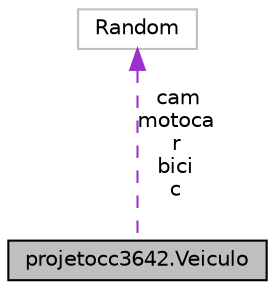 digraph "projetocc3642.Veiculo"
{
  edge [fontname="Helvetica",fontsize="10",labelfontname="Helvetica",labelfontsize="10"];
  node [fontname="Helvetica",fontsize="10",shape=record];
  Node5 [label="projetocc3642.Veiculo",height=0.2,width=0.4,color="black", fillcolor="grey75", style="filled", fontcolor="black"];
  Node6 -> Node5 [dir="back",color="darkorchid3",fontsize="10",style="dashed",label=" cam\nmotoca\nr\nbici\nc" ,fontname="Helvetica"];
  Node6 [label="Random",height=0.2,width=0.4,color="grey75", fillcolor="white", style="filled"];
}
